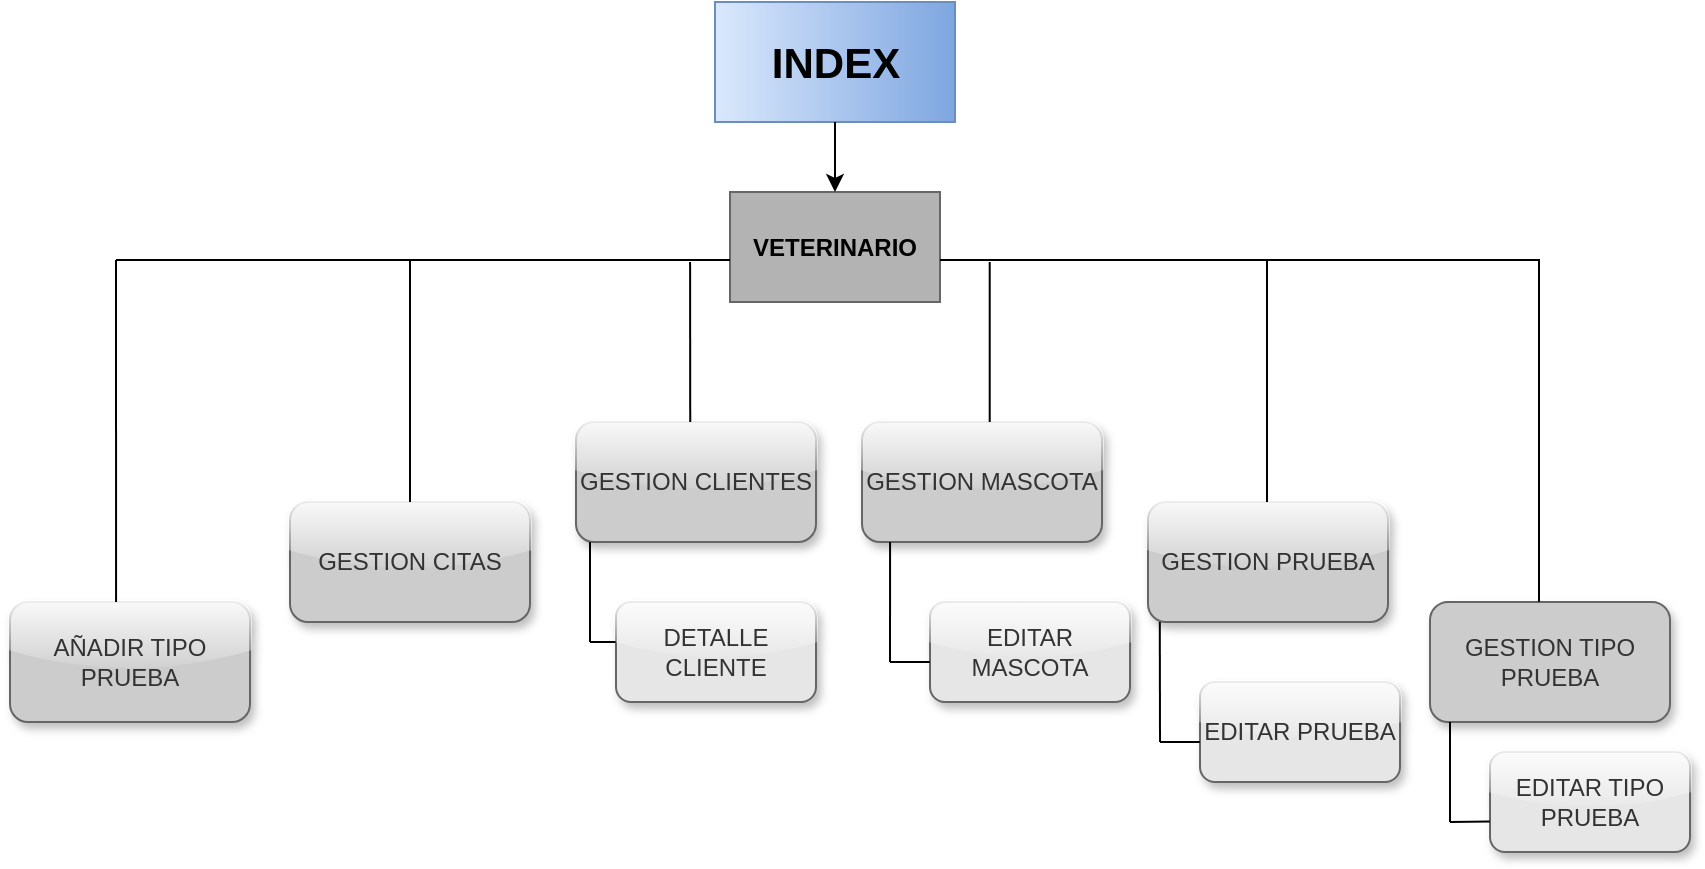<mxfile version="10.6.7" type="device"><diagram id="RLn7qdTGdeT1Y1JXQREY" name="Page-1"><mxGraphModel dx="1188" dy="647" grid="1" gridSize="10" guides="1" tooltips="1" connect="1" arrows="1" fold="1" page="1" pageScale="1" pageWidth="827" pageHeight="1169" math="0" shadow="0"><root><mxCell id="0"/><mxCell id="1" parent="0"/><mxCell id="SOgYS6IPdspSeWDHnJXk-2" value="INDEX" style="rounded=0;fillColor=#dae8fc;strokeColor=#6c8ebf;gradientColor=#7ea6e0;fontStyle=1;horizontal=1;whiteSpace=wrap;html=1;fontSize=21;glass=0;shadow=0;gradientDirection=east;" parent="1" vertex="1"><mxGeometry x="362.5" y="20" width="120" height="60" as="geometry"/></mxCell><mxCell id="SOgYS6IPdspSeWDHnJXk-3" value="VETERINARIO" style="rounded=1;whiteSpace=wrap;html=1;arcSize=0;fillColor=#B3B3B3;strokeColor=#666666;gradientColor=#b3b3b3;shadow=0;comic=0;gradientDirection=north;fontStyle=1" parent="1" vertex="1"><mxGeometry x="370" y="115" width="105" height="55" as="geometry"/></mxCell><mxCell id="SOgYS6IPdspSeWDHnJXk-4" value="AÑADIR TIPO PRUEBA&lt;br&gt;" style="rounded=1;whiteSpace=wrap;html=1;fillColor=#CCCCCC;strokeColor=#666666;fontColor=#333333;glass=1;shadow=1;" parent="1" vertex="1"><mxGeometry x="10" y="320" width="120" height="60" as="geometry"/></mxCell><mxCell id="SOgYS6IPdspSeWDHnJXk-5" value="GESTION CITAS" style="rounded=1;whiteSpace=wrap;html=1;fillColor=#CCCCCC;strokeColor=#666666;fontColor=#333333;glass=1;shadow=1;" parent="1" vertex="1"><mxGeometry x="150" y="270" width="120" height="60" as="geometry"/></mxCell><mxCell id="SOgYS6IPdspSeWDHnJXk-6" value="GESTION CLIENTES" style="rounded=1;whiteSpace=wrap;html=1;fillColor=#CCCCCC;strokeColor=#666666;fontColor=#333333;glass=1;shadow=1;" parent="1" vertex="1"><mxGeometry x="293" y="230" width="120" height="60" as="geometry"/></mxCell><mxCell id="SOgYS6IPdspSeWDHnJXk-7" value="GESTION MASCOTA" style="rounded=1;whiteSpace=wrap;html=1;fillColor=#CCCCCC;strokeColor=#666666;fontColor=#333333;glass=1;shadow=1;" parent="1" vertex="1"><mxGeometry x="436" y="230" width="120" height="60" as="geometry"/></mxCell><mxCell id="SOgYS6IPdspSeWDHnJXk-8" value="GESTION TIPO PRUEBA" style="rounded=1;whiteSpace=wrap;html=1;fillColor=#CCCCCC;strokeColor=#666666;fontColor=#333333;glass=0;shadow=1;" parent="1" vertex="1"><mxGeometry x="720" y="320" width="120" height="60" as="geometry"/></mxCell><mxCell id="SOgYS6IPdspSeWDHnJXk-9" value="GESTION PRUEBA" style="rounded=1;whiteSpace=wrap;html=1;fillColor=#CCCCCC;strokeColor=#666666;fontColor=#333333;glass=1;shadow=1;" parent="1" vertex="1"><mxGeometry x="579" y="270" width="120" height="60" as="geometry"/></mxCell><mxCell id="SOgYS6IPdspSeWDHnJXk-10" value="" style="endArrow=classic;html=1;exitX=0.5;exitY=1;exitDx=0;exitDy=0;entryX=0.5;entryY=0;entryDx=0;entryDy=0;" parent="1" source="SOgYS6IPdspSeWDHnJXk-2" target="SOgYS6IPdspSeWDHnJXk-3" edge="1"><mxGeometry width="50" height="50" relative="1" as="geometry"><mxPoint x="520" y="140" as="sourcePoint"/><mxPoint x="570" y="90" as="targetPoint"/></mxGeometry></mxCell><mxCell id="SOgYS6IPdspSeWDHnJXk-18" value="" style="line;strokeWidth=1;fillColor=none;align=left;verticalAlign=middle;spacingTop=-1;spacingLeft=3;spacingRight=3;rotatable=0;labelPosition=right;points=[];portConstraint=eastwest;fontSize=12;" parent="1" vertex="1"><mxGeometry x="475" y="145" width="300" height="8" as="geometry"/></mxCell><mxCell id="SOgYS6IPdspSeWDHnJXk-19" value="" style="line;strokeWidth=1;fillColor=none;align=left;verticalAlign=middle;spacingTop=-1;spacingLeft=3;spacingRight=3;rotatable=0;labelPosition=right;points=[];portConstraint=eastwest;fontSize=12;" parent="1" vertex="1"><mxGeometry x="63" y="145" width="307" height="8" as="geometry"/></mxCell><mxCell id="SOgYS6IPdspSeWDHnJXk-27" value="" style="line;strokeWidth=2;direction=south;html=1;" parent="1" vertex="1"><mxGeometry x="60" y="149" height="160" as="geometry"/></mxCell><mxCell id="SOgYS6IPdspSeWDHnJXk-30" value="" style="endArrow=none;html=1;exitX=0.442;exitY=0;exitDx=0;exitDy=0;exitPerimeter=0;" parent="1" source="SOgYS6IPdspSeWDHnJXk-4" edge="1"><mxGeometry width="50" height="50" relative="1" as="geometry"><mxPoint x="30" y="210" as="sourcePoint"/><mxPoint x="63" y="149" as="targetPoint"/></mxGeometry></mxCell><mxCell id="SOgYS6IPdspSeWDHnJXk-31" value="" style="endArrow=none;html=1;" parent="1" edge="1"><mxGeometry width="50" height="50" relative="1" as="geometry"><mxPoint x="210" y="270" as="sourcePoint"/><mxPoint x="210" y="149" as="targetPoint"/><Array as="points"><mxPoint x="210" y="240"/></Array></mxGeometry></mxCell><mxCell id="SOgYS6IPdspSeWDHnJXk-32" value="" style="endArrow=none;html=1;" parent="1" edge="1"><mxGeometry width="50" height="50" relative="1" as="geometry"><mxPoint x="638.5" y="270" as="sourcePoint"/><mxPoint x="638.5" y="149" as="targetPoint"/><Array as="points"><mxPoint x="638.5" y="240"/></Array></mxGeometry></mxCell><mxCell id="SOgYS6IPdspSeWDHnJXk-33" value="" style="endArrow=none;html=1;exitX=0.442;exitY=0;exitDx=0;exitDy=0;exitPerimeter=0;" parent="1" edge="1"><mxGeometry width="50" height="50" relative="1" as="geometry"><mxPoint x="774.5" y="319.833" as="sourcePoint"/><mxPoint x="774.5" y="148.5" as="targetPoint"/></mxGeometry></mxCell><mxCell id="SOgYS6IPdspSeWDHnJXk-36" value="" style="endArrow=none;html=1;entryX=0.935;entryY=0.625;entryDx=0;entryDy=0;entryPerimeter=0;exitX=0.476;exitY=0;exitDx=0;exitDy=0;exitPerimeter=0;" parent="1" source="SOgYS6IPdspSeWDHnJXk-6" target="SOgYS6IPdspSeWDHnJXk-19" edge="1"><mxGeometry width="50" height="50" relative="1" as="geometry"><mxPoint x="320" y="210" as="sourcePoint"/><mxPoint x="370" y="160" as="targetPoint"/></mxGeometry></mxCell><mxCell id="SOgYS6IPdspSeWDHnJXk-37" value="" style="endArrow=none;html=1;entryX=0.935;entryY=0.625;entryDx=0;entryDy=0;entryPerimeter=0;exitX=0.476;exitY=0;exitDx=0;exitDy=0;exitPerimeter=0;" parent="1" edge="1"><mxGeometry width="50" height="50" relative="1" as="geometry"><mxPoint x="499.857" y="230" as="sourcePoint"/><mxPoint x="499.857" y="150" as="targetPoint"/></mxGeometry></mxCell><mxCell id="SOgYS6IPdspSeWDHnJXk-51" value="DETALLE CLIENTE" style="rounded=1;whiteSpace=wrap;html=1;fillColor=#E6E6E6;strokeColor=#666666;fontColor=#333333;glass=1;shadow=1;" parent="1" vertex="1"><mxGeometry x="313" y="320" width="100" height="50" as="geometry"/></mxCell><mxCell id="SOgYS6IPdspSeWDHnJXk-56" value="" style="endArrow=none;html=1;entryX=0.935;entryY=0.625;entryDx=0;entryDy=0;entryPerimeter=0;" parent="1" edge="1"><mxGeometry width="50" height="50" relative="1" as="geometry"><mxPoint x="300" y="340" as="sourcePoint"/><mxPoint x="300" y="290" as="targetPoint"/></mxGeometry></mxCell><mxCell id="SOgYS6IPdspSeWDHnJXk-57" value="" style="endArrow=none;html=1;exitX=-0.002;exitY=0.401;exitDx=0;exitDy=0;exitPerimeter=0;" parent="1" source="SOgYS6IPdspSeWDHnJXk-51" edge="1"><mxGeometry width="50" height="50" relative="1" as="geometry"><mxPoint x="310" y="340" as="sourcePoint"/><mxPoint x="300" y="340" as="targetPoint"/></mxGeometry></mxCell><mxCell id="SOgYS6IPdspSeWDHnJXk-58" value="EDITAR TIPO PRUEBA" style="rounded=1;whiteSpace=wrap;html=1;fillColor=#E6E6E6;strokeColor=#666666;fontColor=#333333;glass=1;shadow=1;" parent="1" vertex="1"><mxGeometry x="750" y="395" width="100" height="50" as="geometry"/></mxCell><mxCell id="SOgYS6IPdspSeWDHnJXk-59" value="" style="endArrow=none;html=1;entryX=0.935;entryY=0.625;entryDx=0;entryDy=0;entryPerimeter=0;" parent="1" edge="1"><mxGeometry width="50" height="50" relative="1" as="geometry"><mxPoint x="730" y="430" as="sourcePoint"/><mxPoint x="730" y="380" as="targetPoint"/></mxGeometry></mxCell><mxCell id="SOgYS6IPdspSeWDHnJXk-60" value="" style="endArrow=none;html=1;exitX=-0.001;exitY=0.694;exitDx=0;exitDy=0;exitPerimeter=0;" parent="1" source="SOgYS6IPdspSeWDHnJXk-58" edge="1"><mxGeometry width="50" height="50" relative="1" as="geometry"><mxPoint x="570" y="400" as="sourcePoint"/><mxPoint x="730" y="430" as="targetPoint"/></mxGeometry></mxCell><mxCell id="yVv_Oh6igb8HRec0XsgZ-1" value="EDITAR MASCOTA" style="rounded=1;whiteSpace=wrap;html=1;fillColor=#E6E6E6;strokeColor=#666666;fontColor=#333333;glass=1;shadow=1;" vertex="1" parent="1"><mxGeometry x="470" y="320" width="100" height="50" as="geometry"/></mxCell><mxCell id="yVv_Oh6igb8HRec0XsgZ-4" value="" style="endArrow=none;html=1;entryX=0.117;entryY=1;entryDx=0;entryDy=0;entryPerimeter=0;" edge="1" parent="1" target="SOgYS6IPdspSeWDHnJXk-7"><mxGeometry width="50" height="50" relative="1" as="geometry"><mxPoint x="450" y="350" as="sourcePoint"/><mxPoint x="310" y="300" as="targetPoint"/></mxGeometry></mxCell><mxCell id="yVv_Oh6igb8HRec0XsgZ-5" value="" style="endArrow=none;html=1;entryX=-0.001;entryY=0.6;entryDx=0;entryDy=0;entryPerimeter=0;" edge="1" parent="1" target="yVv_Oh6igb8HRec0XsgZ-1"><mxGeometry width="50" height="50" relative="1" as="geometry"><mxPoint x="450" y="350" as="sourcePoint"/><mxPoint x="310" y="350" as="targetPoint"/></mxGeometry></mxCell><mxCell id="yVv_Oh6igb8HRec0XsgZ-6" value="EDITAR PRUEBA" style="rounded=1;whiteSpace=wrap;html=1;fillColor=#E6E6E6;strokeColor=#666666;fontColor=#333333;glass=1;shadow=1;" vertex="1" parent="1"><mxGeometry x="605" y="360" width="100" height="50" as="geometry"/></mxCell><mxCell id="yVv_Oh6igb8HRec0XsgZ-7" value="" style="endArrow=none;html=1;entryX=0.117;entryY=1;entryDx=0;entryDy=0;entryPerimeter=0;" edge="1" parent="1"><mxGeometry width="50" height="50" relative="1" as="geometry"><mxPoint x="585" y="390" as="sourcePoint"/><mxPoint x="584.897" y="329.966" as="targetPoint"/></mxGeometry></mxCell><mxCell id="yVv_Oh6igb8HRec0XsgZ-8" value="" style="endArrow=none;html=1;entryX=-0.001;entryY=0.6;entryDx=0;entryDy=0;entryPerimeter=0;" edge="1" parent="1" target="yVv_Oh6igb8HRec0XsgZ-6"><mxGeometry width="50" height="50" relative="1" as="geometry"><mxPoint x="585" y="390" as="sourcePoint"/><mxPoint x="445" y="390" as="targetPoint"/></mxGeometry></mxCell></root></mxGraphModel></diagram></mxfile>